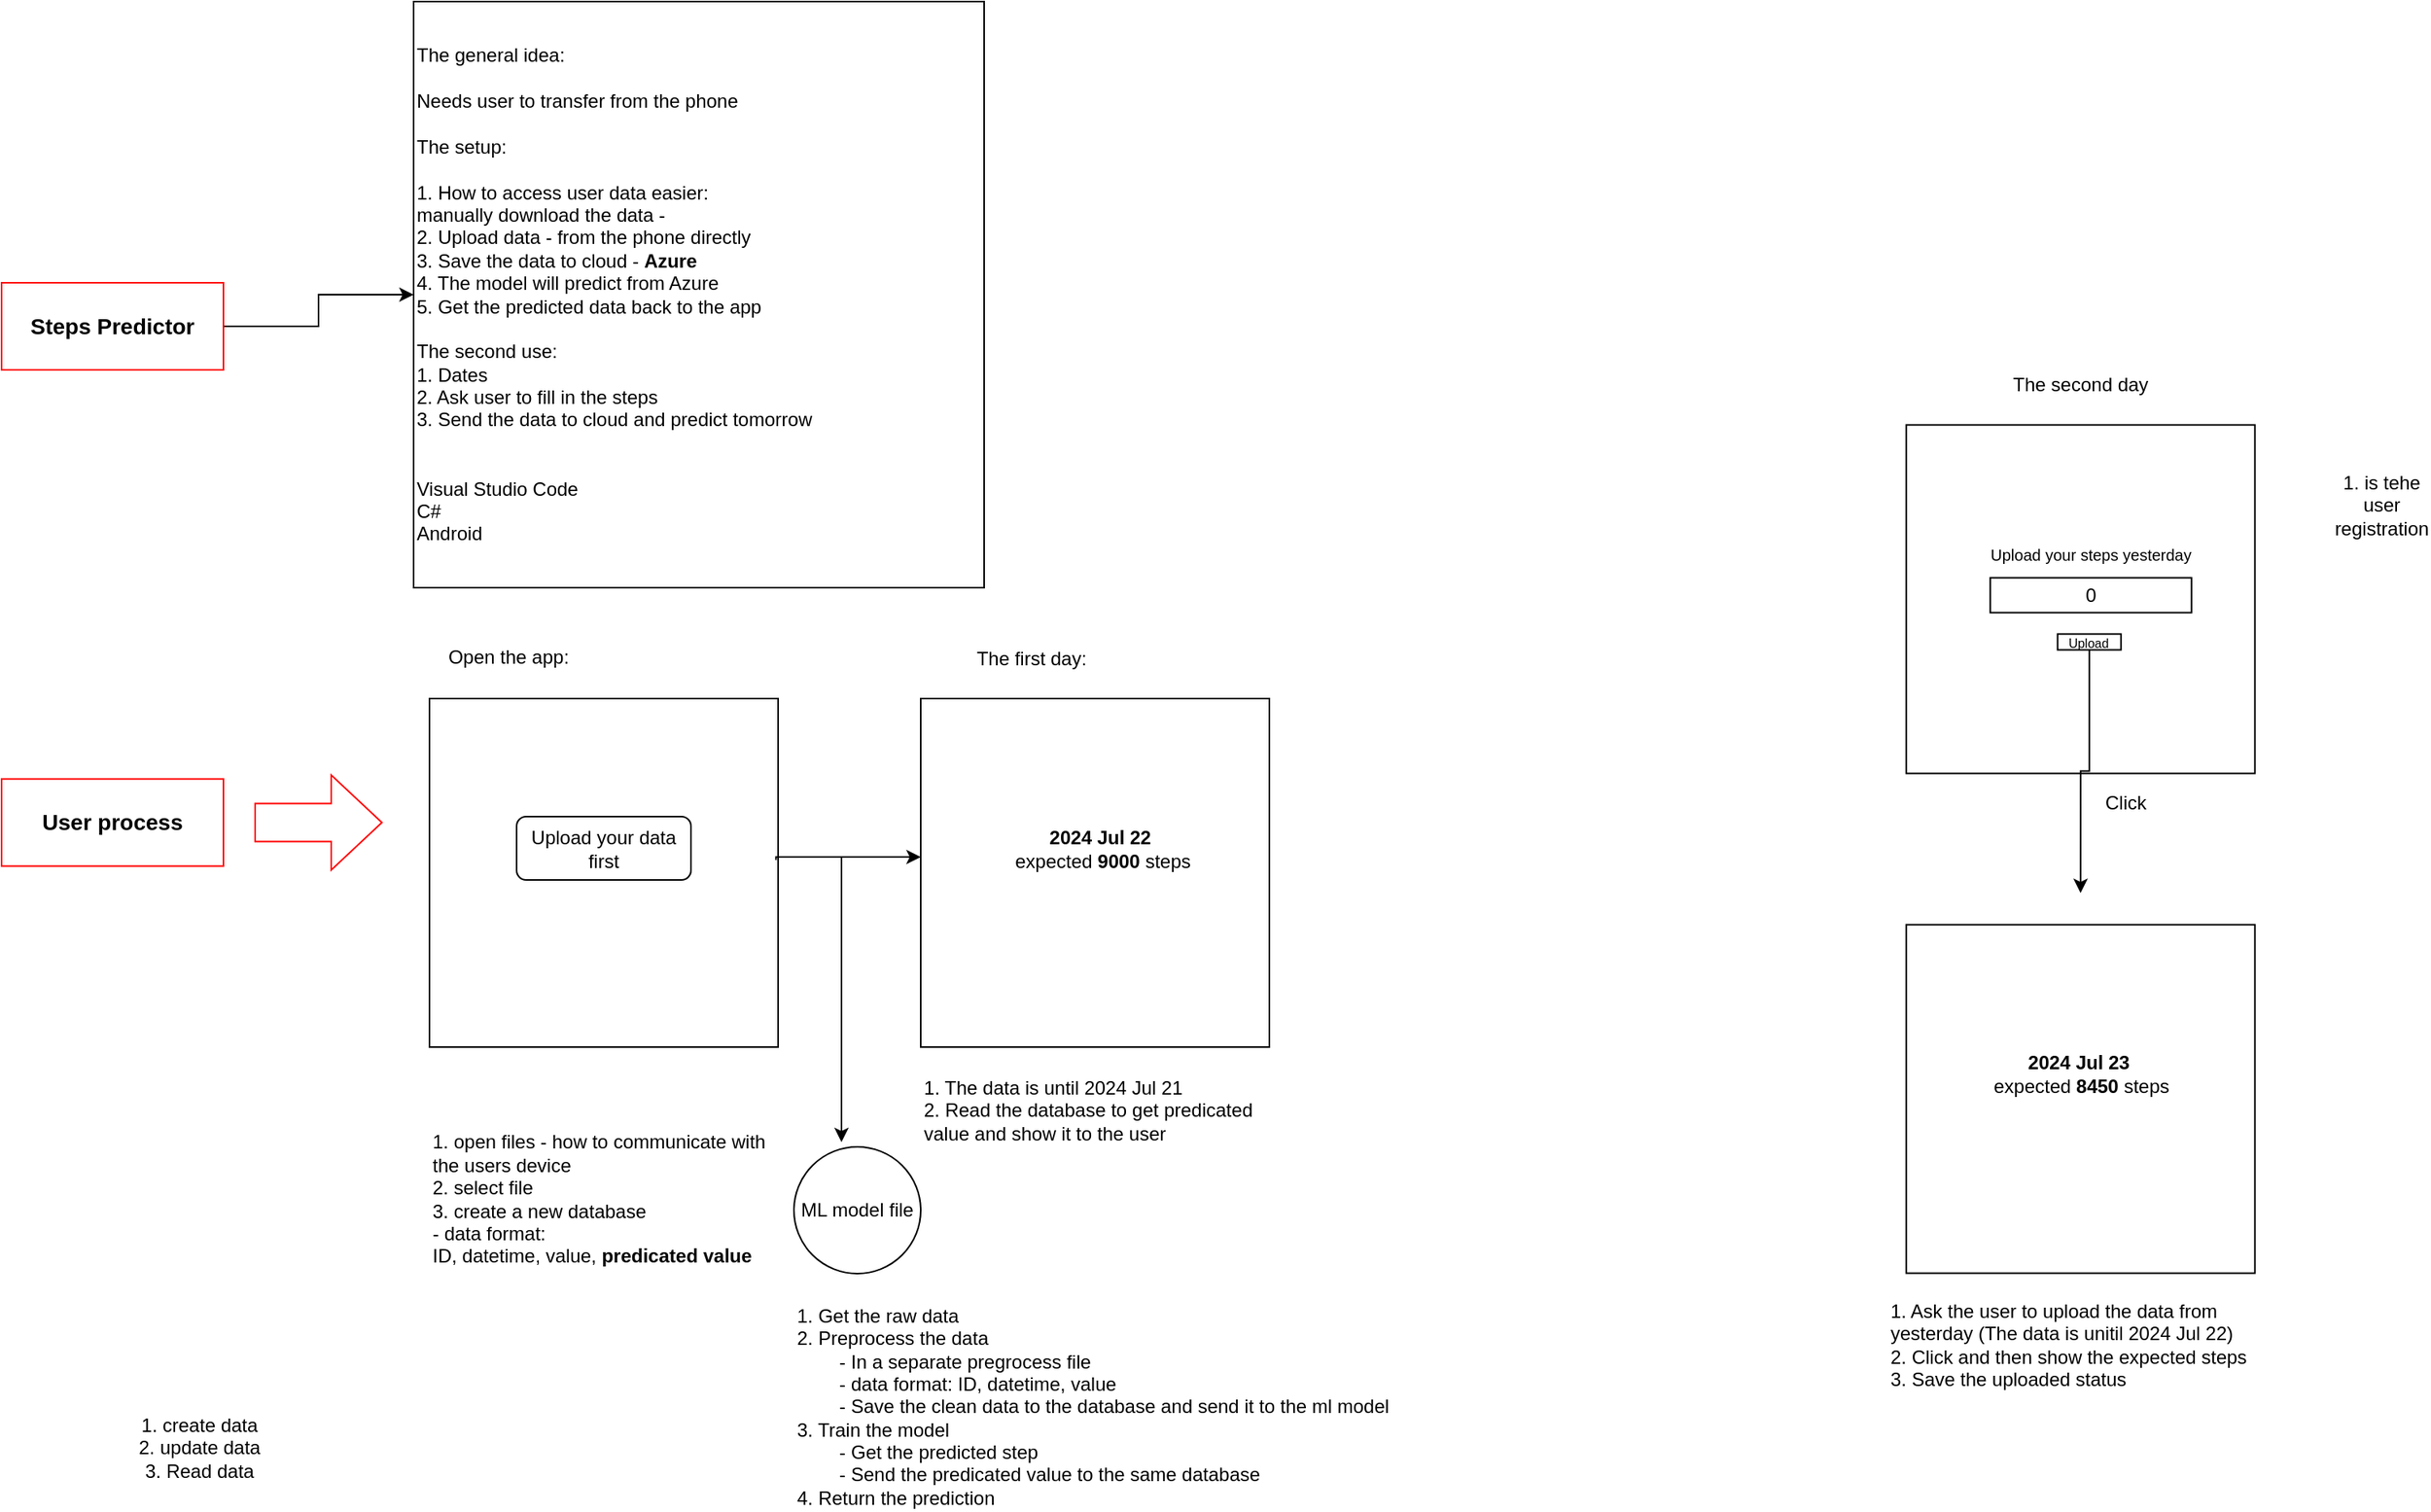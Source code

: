 <mxfile version="24.7.1" type="device">
  <diagram name="Page-1" id="LX_qo-Hpl9w2MyAxb0YF">
    <mxGraphModel dx="1327" dy="1805" grid="1" gridSize="10" guides="1" tooltips="1" connect="1" arrows="1" fold="1" page="1" pageScale="1" pageWidth="827" pageHeight="1169" math="0" shadow="0">
      <root>
        <mxCell id="0" />
        <mxCell id="1" parent="0" />
        <mxCell id="Lw-I1L2H1XPd6LwriKKZ-3" value="" style="edgeStyle=orthogonalEdgeStyle;rounded=0;orthogonalLoop=1;jettySize=auto;html=1;" edge="1" parent="1" source="Lw-I1L2H1XPd6LwriKKZ-1" target="Lw-I1L2H1XPd6LwriKKZ-2">
          <mxGeometry relative="1" as="geometry" />
        </mxCell>
        <mxCell id="Lw-I1L2H1XPd6LwriKKZ-1" value="&lt;b&gt;&lt;font style=&quot;font-size: 14px;&quot;&gt;Steps Predictor&lt;/font&gt;&lt;/b&gt;" style="text;html=1;align=center;verticalAlign=middle;whiteSpace=wrap;rounded=0;strokeColor=#FF0000;" vertex="1" parent="1">
          <mxGeometry x="70" y="27.5" width="140" height="55" as="geometry" />
        </mxCell>
        <mxCell id="Lw-I1L2H1XPd6LwriKKZ-2" value="&lt;div&gt;The general idea:&lt;/div&gt;&lt;div&gt;&lt;br&gt;&lt;/div&gt;&lt;div&gt;Needs user to transfer from the phone&lt;/div&gt;&lt;div&gt;&lt;br&gt;&lt;/div&gt;&lt;div&gt;The setup:&lt;/div&gt;&lt;div&gt;&lt;br&gt;&lt;/div&gt;&lt;div&gt;1. How to access user data easier:&amp;nbsp;&lt;/div&gt;&lt;div&gt;manually download the data -&amp;nbsp;&lt;/div&gt;&lt;div&gt;2. Upload data - from the phone directly&lt;/div&gt;&lt;div&gt;3. Save the data to cloud - &lt;b&gt;Azure&lt;/b&gt;&lt;/div&gt;&lt;div&gt;4. The model will predict from Azure&lt;/div&gt;&lt;div&gt;5. Get the predicted data back to the app&lt;/div&gt;&lt;div&gt;&lt;br&gt;&lt;/div&gt;&lt;div&gt;The second use:&lt;div&gt;1. Dates&lt;/div&gt;&lt;div&gt;2. Ask user to fill in the steps&amp;nbsp;&lt;/div&gt;&lt;div&gt;3. Send the data to cloud and predict tomorrow&lt;/div&gt;&lt;/div&gt;&lt;div&gt;&lt;br&gt;&lt;/div&gt;&lt;div&gt;&lt;br&gt;&lt;/div&gt;&lt;div&gt;Visual Studio Code&lt;/div&gt;&lt;div&gt;C#&lt;/div&gt;&lt;div&gt;Android&lt;/div&gt;" style="whiteSpace=wrap;html=1;align=left;" vertex="1" parent="1">
          <mxGeometry x="330" y="-150" width="360" height="370" as="geometry" />
        </mxCell>
        <mxCell id="Lw-I1L2H1XPd6LwriKKZ-4" value="" style="whiteSpace=wrap;html=1;aspect=fixed;" vertex="1" parent="1">
          <mxGeometry x="340" y="290" width="220" height="220" as="geometry" />
        </mxCell>
        <mxCell id="Lw-I1L2H1XPd6LwriKKZ-32" value="" style="edgeStyle=orthogonalEdgeStyle;rounded=0;orthogonalLoop=1;jettySize=auto;html=1;exitX=0.994;exitY=0.463;exitDx=0;exitDy=0;exitPerimeter=0;" edge="1" parent="1" source="Lw-I1L2H1XPd6LwriKKZ-4" target="Lw-I1L2H1XPd6LwriKKZ-9">
          <mxGeometry relative="1" as="geometry">
            <mxPoint x="570" y="390" as="sourcePoint" />
            <Array as="points">
              <mxPoint x="559" y="390" />
            </Array>
          </mxGeometry>
        </mxCell>
        <mxCell id="Lw-I1L2H1XPd6LwriKKZ-6" value="Upload your data first" style="rounded=1;whiteSpace=wrap;html=1;" vertex="1" parent="1">
          <mxGeometry x="395" y="364.5" width="110" height="40" as="geometry" />
        </mxCell>
        <mxCell id="Lw-I1L2H1XPd6LwriKKZ-9" value="" style="whiteSpace=wrap;html=1;aspect=fixed;" vertex="1" parent="1">
          <mxGeometry x="650" y="290" width="220" height="220" as="geometry" />
        </mxCell>
        <mxCell id="Lw-I1L2H1XPd6LwriKKZ-10" value="&lt;b&gt;2024 Jul 22&amp;nbsp; &lt;/b&gt;expected&amp;nbsp;&lt;span style=&quot;background-color: initial;&quot;&gt;&lt;b&gt;9000&lt;/b&gt;&amp;nbsp;&lt;/span&gt;&lt;span style=&quot;background-color: initial;&quot;&gt;steps&lt;/span&gt;" style="text;html=1;align=center;verticalAlign=middle;whiteSpace=wrap;rounded=0;" vertex="1" parent="1">
          <mxGeometry x="710" y="377" width="110" height="15" as="geometry" />
        </mxCell>
        <mxCell id="Lw-I1L2H1XPd6LwriKKZ-15" value="" style="whiteSpace=wrap;html=1;aspect=fixed;" vertex="1" parent="1">
          <mxGeometry x="1271.87" y="117.25" width="220" height="220" as="geometry" />
        </mxCell>
        <mxCell id="Lw-I1L2H1XPd6LwriKKZ-24" value="The first day:" style="text;html=1;align=center;verticalAlign=middle;whiteSpace=wrap;rounded=0;" vertex="1" parent="1">
          <mxGeometry x="670" y="250" width="100" height="30" as="geometry" />
        </mxCell>
        <mxCell id="Lw-I1L2H1XPd6LwriKKZ-25" value="The second day" style="text;html=1;align=center;verticalAlign=middle;whiteSpace=wrap;rounded=0;" vertex="1" parent="1">
          <mxGeometry x="1321.87" y="77.25" width="120" height="30" as="geometry" />
        </mxCell>
        <mxCell id="Lw-I1L2H1XPd6LwriKKZ-27" value="0" style="rounded=0;whiteSpace=wrap;html=1;" vertex="1" parent="1">
          <mxGeometry x="1324.87" y="213.75" width="127" height="22" as="geometry" />
        </mxCell>
        <mxCell id="Lw-I1L2H1XPd6LwriKKZ-28" value="&lt;font style=&quot;font-size: 10px;&quot;&gt;Upload your steps yesterday&lt;/font&gt;" style="text;html=1;align=center;verticalAlign=middle;whiteSpace=wrap;rounded=0;" vertex="1" parent="1">
          <mxGeometry x="1305.87" y="179.25" width="165" height="40" as="geometry" />
        </mxCell>
        <mxCell id="Lw-I1L2H1XPd6LwriKKZ-46" value="" style="edgeStyle=orthogonalEdgeStyle;rounded=0;orthogonalLoop=1;jettySize=auto;html=1;" edge="1" parent="1" source="Lw-I1L2H1XPd6LwriKKZ-31">
          <mxGeometry relative="1" as="geometry">
            <mxPoint x="1381.87" y="412.75" as="targetPoint" />
            <Array as="points">
              <mxPoint x="1387.87" y="335.75" />
              <mxPoint x="1382.87" y="335.75" />
            </Array>
          </mxGeometry>
        </mxCell>
        <mxCell id="Lw-I1L2H1XPd6LwriKKZ-31" value="&lt;font style=&quot;font-size: 8px;&quot;&gt;Upload&lt;/font&gt;" style="rounded=0;whiteSpace=wrap;html=1;" vertex="1" parent="1">
          <mxGeometry x="1367.37" y="249.25" width="40" height="10" as="geometry" />
        </mxCell>
        <mxCell id="Lw-I1L2H1XPd6LwriKKZ-33" value="1&lt;span style=&quot;background-color: initial;&quot;&gt;. The data is until 2024 Jul 21&lt;/span&gt;&lt;div&gt;&lt;span style=&quot;background-color: initial;&quot;&gt;2. Read the database to get predicated value and show it to the user&lt;/span&gt;&lt;/div&gt;" style="text;html=1;align=left;verticalAlign=middle;whiteSpace=wrap;rounded=0;" vertex="1" parent="1">
          <mxGeometry x="650" y="519.75" width="220" height="60" as="geometry" />
        </mxCell>
        <mxCell id="Lw-I1L2H1XPd6LwriKKZ-42" value="" style="whiteSpace=wrap;html=1;aspect=fixed;" vertex="1" parent="1">
          <mxGeometry x="1271.87" y="432.75" width="220" height="220" as="geometry" />
        </mxCell>
        <mxCell id="Lw-I1L2H1XPd6LwriKKZ-44" value="&lt;b&gt;2024 Jul 23&amp;nbsp;&lt;/b&gt;&lt;div&gt;expected&amp;nbsp;&lt;span style=&quot;background-color: initial;&quot;&gt;&lt;b&gt;8450&lt;/b&gt;&amp;nbsp;&lt;/span&gt;&lt;span style=&quot;background-color: initial;&quot;&gt;steps&lt;/span&gt;&lt;/div&gt;" style="text;html=1;align=center;verticalAlign=middle;whiteSpace=wrap;rounded=0;" vertex="1" parent="1">
          <mxGeometry x="1285.62" y="519.75" width="192.5" height="15" as="geometry" />
        </mxCell>
        <mxCell id="Lw-I1L2H1XPd6LwriKKZ-47" value="Click" style="text;html=1;align=center;verticalAlign=middle;resizable=0;points=[];autosize=1;strokeColor=none;fillColor=none;" vertex="1" parent="1">
          <mxGeometry x="1384.87" y="340.75" width="50" height="30" as="geometry" />
        </mxCell>
        <mxCell id="Lw-I1L2H1XPd6LwriKKZ-48" value="1. Ask the user to upload the data from yesterday (The data is unitil 2024 Jul 22)&lt;div&gt;2. Click and then show the expected steps&lt;/div&gt;&lt;div&gt;3. Save the uploaded status&lt;/div&gt;" style="text;html=1;align=left;verticalAlign=middle;whiteSpace=wrap;rounded=0;" vertex="1" parent="1">
          <mxGeometry x="1260" y="672.75" width="243.75" height="50" as="geometry" />
        </mxCell>
        <mxCell id="Lw-I1L2H1XPd6LwriKKZ-51" value="1. create data&lt;div&gt;2. update data&lt;/div&gt;&lt;div&gt;3. Read data&lt;/div&gt;&lt;div&gt;&lt;br&gt;&lt;/div&gt;" style="text;html=1;align=center;verticalAlign=middle;whiteSpace=wrap;rounded=0;" vertex="1" parent="1">
          <mxGeometry x="110" y="750" width="170" height="40" as="geometry" />
        </mxCell>
        <mxCell id="Lw-I1L2H1XPd6LwriKKZ-52" value="1. is tehe user registration" style="text;html=1;align=center;verticalAlign=middle;whiteSpace=wrap;rounded=0;" vertex="1" parent="1">
          <mxGeometry x="1541.87" y="152.75" width="60" height="30" as="geometry" />
        </mxCell>
        <mxCell id="Lw-I1L2H1XPd6LwriKKZ-56" value="ML model file" style="ellipse;whiteSpace=wrap;html=1;aspect=fixed;" vertex="1" parent="1">
          <mxGeometry x="570" y="573" width="80" height="80" as="geometry" />
        </mxCell>
        <mxCell id="Lw-I1L2H1XPd6LwriKKZ-57" value="" style="endArrow=classic;html=1;rounded=0;" edge="1" parent="1">
          <mxGeometry width="50" height="50" relative="1" as="geometry">
            <mxPoint x="600" y="390" as="sourcePoint" />
            <mxPoint x="600" y="570" as="targetPoint" />
          </mxGeometry>
        </mxCell>
        <mxCell id="Lw-I1L2H1XPd6LwriKKZ-58" value="1. open files - how to communicate with the users device&lt;div&gt;2. select file&lt;/div&gt;&lt;div&gt;3. create a new database&lt;/div&gt;&lt;div&gt;- data format:&lt;/div&gt;&lt;div&gt;ID, datetime, value, &lt;b&gt;predicated value&lt;/b&gt;&lt;br&gt;&lt;/div&gt;" style="text;html=1;align=left;verticalAlign=middle;whiteSpace=wrap;rounded=0;" vertex="1" parent="1">
          <mxGeometry x="340" y="538.5" width="215" height="134.25" as="geometry" />
        </mxCell>
        <mxCell id="Lw-I1L2H1XPd6LwriKKZ-67" value="1. Get the raw data&amp;nbsp;&lt;div&gt;2. Preprocess the data&lt;/div&gt;&lt;div&gt;&lt;span style=&quot;white-space: pre;&quot;&gt;&#x9;&lt;/span&gt;- In a separate pregrocess file&lt;br&gt;&lt;/div&gt;&lt;div&gt;&lt;span style=&quot;white-space: pre;&quot;&gt;&#x9;&lt;/span&gt;- data format: ID, datetime, value&lt;br&gt;&lt;/div&gt;&lt;div&gt;&lt;span style=&quot;white-space: pre;&quot;&gt;&#x9;&lt;/span&gt;- Save the clean data to the database and send it to the ml model&lt;br&gt;&lt;/div&gt;&lt;div&gt;3. Train the model&lt;/div&gt;&lt;div&gt;&lt;span style=&quot;white-space: pre;&quot;&gt;&#x9;&lt;/span&gt;- Get the predicted step&lt;br&gt;&lt;/div&gt;&lt;div&gt;&lt;span style=&quot;white-space: pre;&quot;&gt;&#x9;&lt;/span&gt;- Send the predicated value to the same database&lt;br&gt;&lt;/div&gt;&lt;div&gt;4. Return the prediction&lt;/div&gt;" style="text;html=1;align=left;verticalAlign=middle;whiteSpace=wrap;rounded=0;" vertex="1" parent="1">
          <mxGeometry x="570" y="690" width="390" height="94.25" as="geometry" />
        </mxCell>
        <mxCell id="Lw-I1L2H1XPd6LwriKKZ-68" style="edgeStyle=orthogonalEdgeStyle;rounded=0;orthogonalLoop=1;jettySize=auto;html=1;exitX=0.5;exitY=1;exitDx=0;exitDy=0;" edge="1" parent="1" source="Lw-I1L2H1XPd6LwriKKZ-1" target="Lw-I1L2H1XPd6LwriKKZ-1">
          <mxGeometry relative="1" as="geometry" />
        </mxCell>
        <mxCell id="Lw-I1L2H1XPd6LwriKKZ-71" value="&lt;b&gt;&lt;font style=&quot;font-size: 14px;&quot;&gt;User process&lt;/font&gt;&lt;/b&gt;" style="text;html=1;align=center;verticalAlign=middle;whiteSpace=wrap;rounded=0;strokeColor=#FF0000;" vertex="1" parent="1">
          <mxGeometry x="70" y="340.75" width="140" height="55" as="geometry" />
        </mxCell>
        <mxCell id="Lw-I1L2H1XPd6LwriKKZ-72" value="" style="shape=singleArrow;whiteSpace=wrap;html=1;arrowWidth=0.4;arrowSize=0.4;fillColor=none;strokeColor=#FF0000;gradientColor=none;rounded=0;" vertex="1" parent="1">
          <mxGeometry x="230" y="338.25" width="80" height="60" as="geometry" />
        </mxCell>
        <mxCell id="Lw-I1L2H1XPd6LwriKKZ-74" value="Open the app:" style="text;html=1;align=center;verticalAlign=middle;whiteSpace=wrap;rounded=0;" vertex="1" parent="1">
          <mxGeometry x="340" y="249.25" width="100" height="30" as="geometry" />
        </mxCell>
      </root>
    </mxGraphModel>
  </diagram>
</mxfile>
